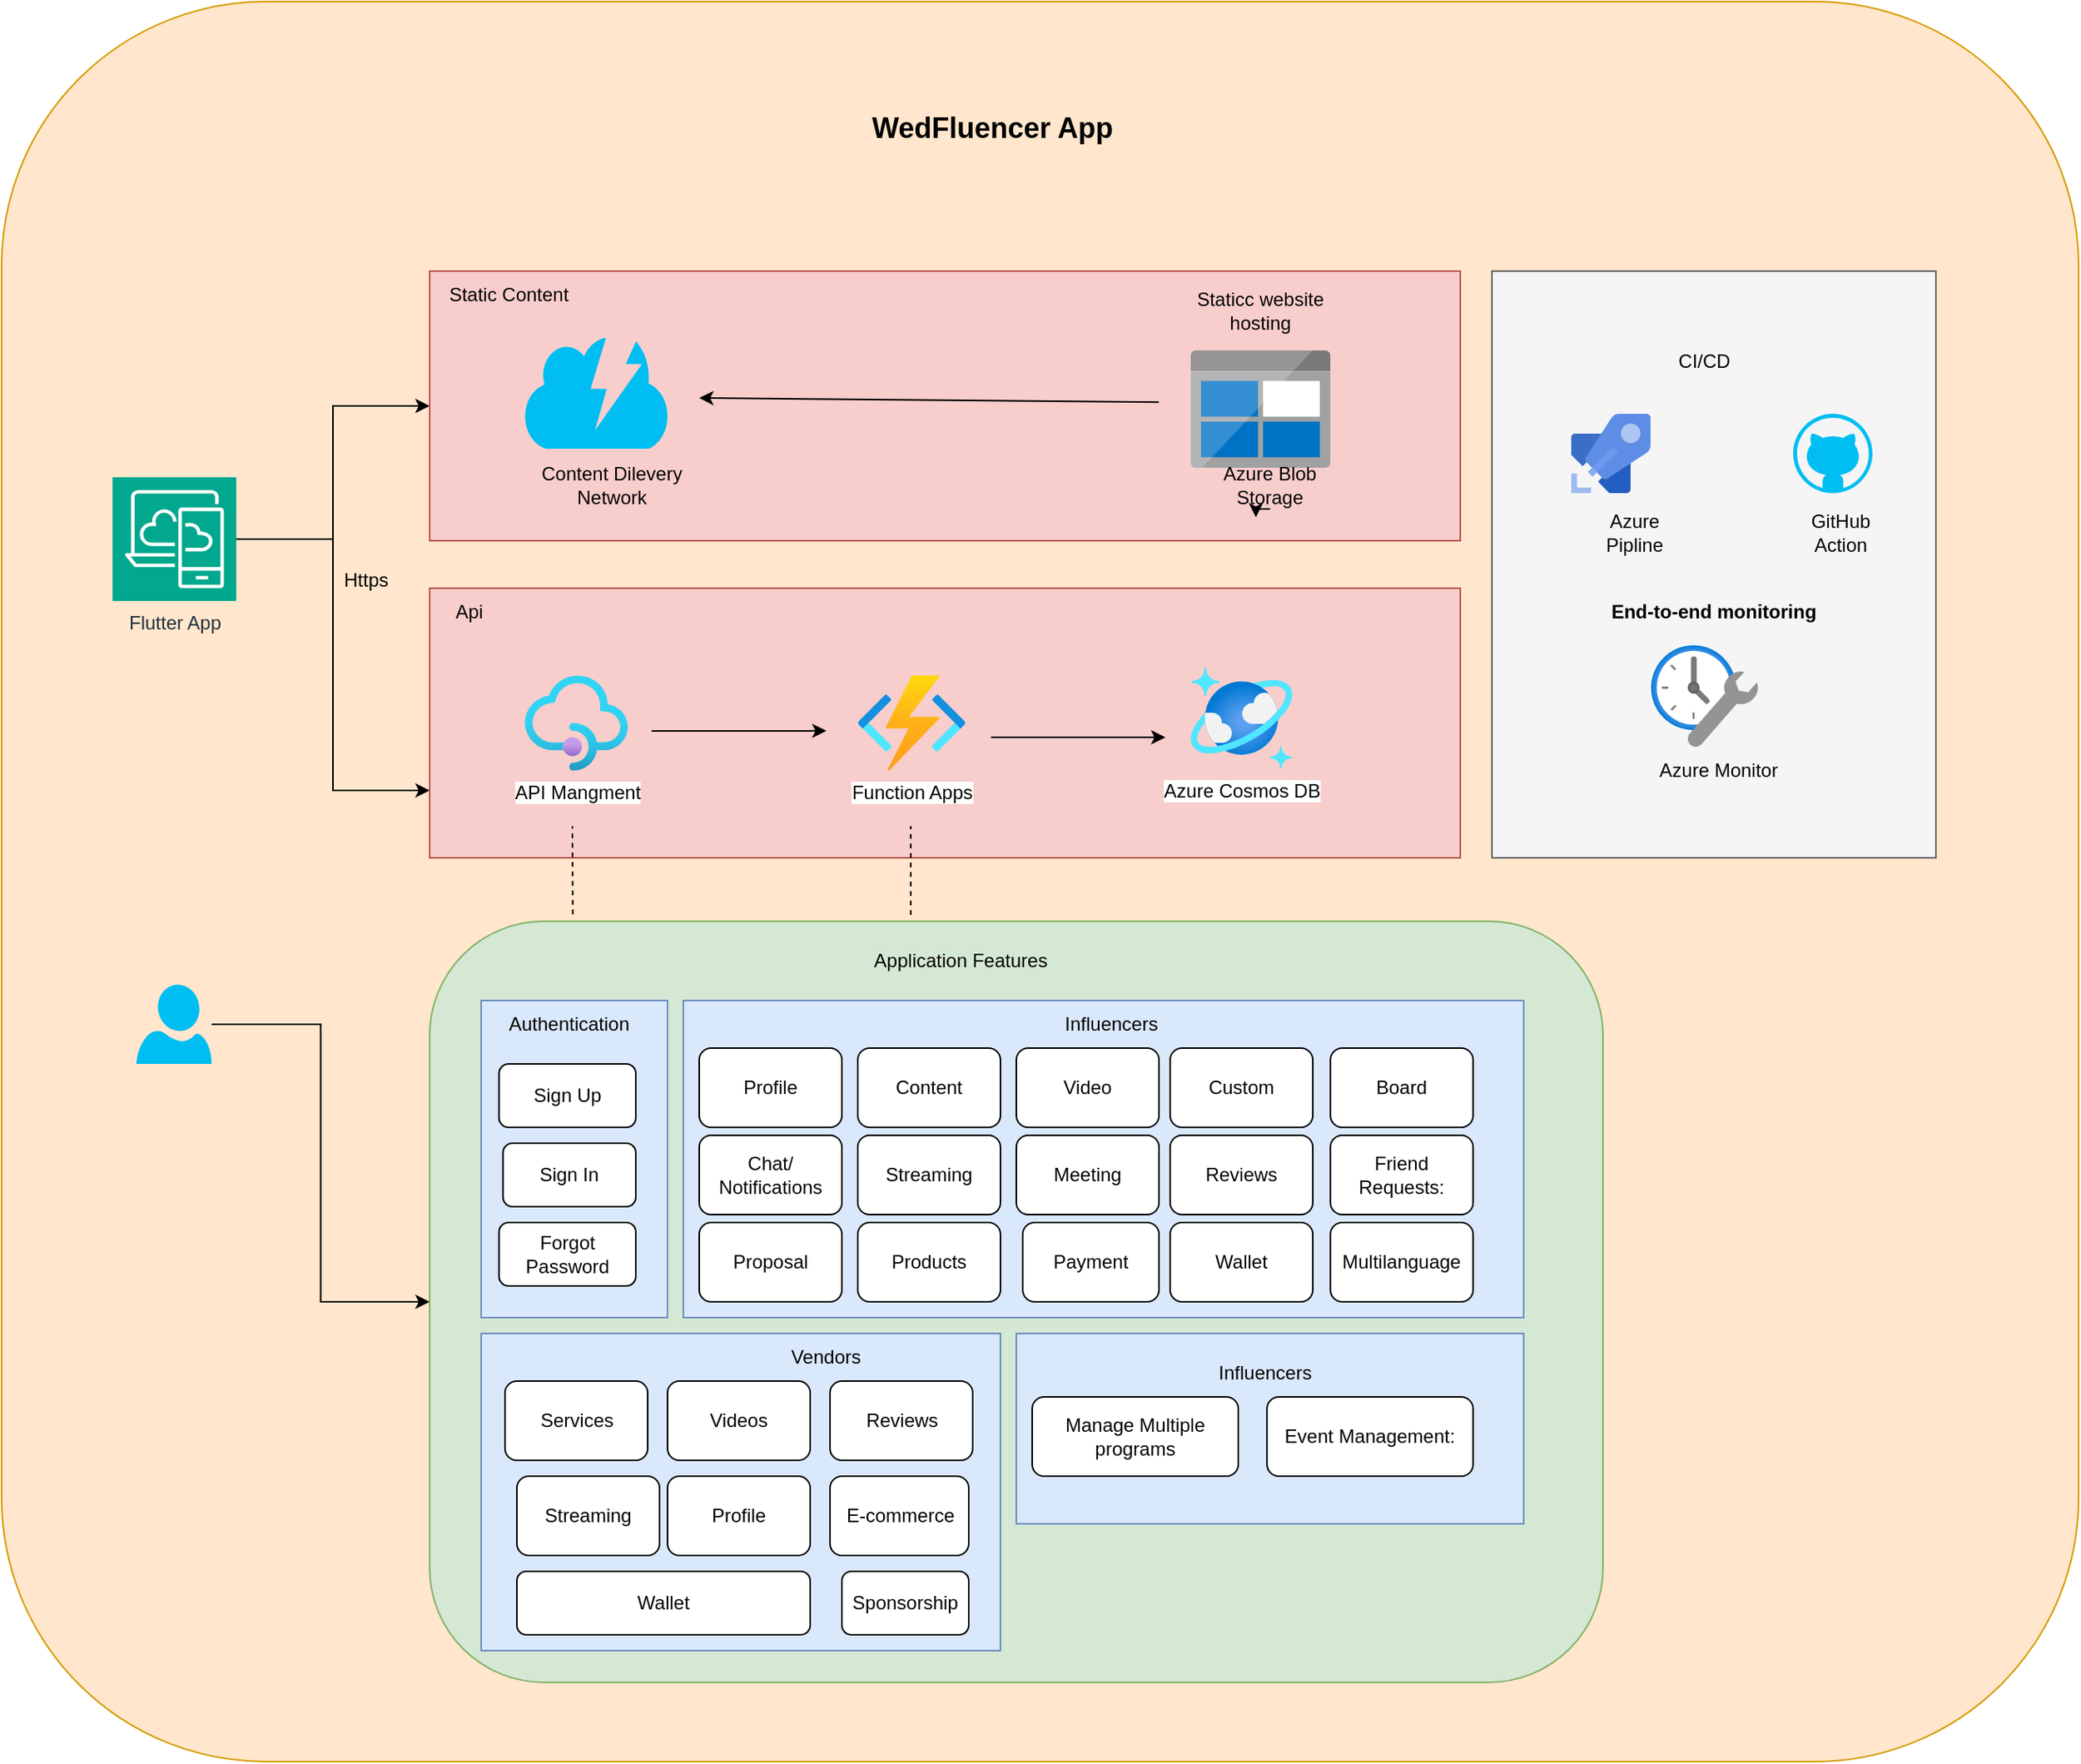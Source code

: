 <mxfile version="22.0.8" type="github">
  <diagram name="Page-1" id="8taoyjs-QUBEsXyyqBqw">
    <mxGraphModel dx="2840" dy="2335" grid="1" gridSize="10" guides="1" tooltips="1" connect="1" arrows="1" fold="1" page="1" pageScale="1" pageWidth="850" pageHeight="1100" math="0" shadow="0">
      <root>
        <mxCell id="0" />
        <mxCell id="1" parent="0" />
        <mxCell id="daoT6OAxx24oOpccv14M-5" value="" style="rounded=1;whiteSpace=wrap;html=1;fillColor=#ffe6cc;strokeColor=#d79b00;" vertex="1" parent="1">
          <mxGeometry x="-20" y="-90" width="1310" height="1110" as="geometry" />
        </mxCell>
        <mxCell id="daoT6OAxx24oOpccv14M-6" style="edgeStyle=orthogonalEdgeStyle;rounded=0;orthogonalLoop=1;jettySize=auto;html=1;" edge="1" parent="1" source="daoT6OAxx24oOpccv14M-1" target="daoT6OAxx24oOpccv14M-2">
          <mxGeometry relative="1" as="geometry" />
        </mxCell>
        <mxCell id="daoT6OAxx24oOpccv14M-7" style="edgeStyle=orthogonalEdgeStyle;rounded=0;orthogonalLoop=1;jettySize=auto;html=1;entryX=0;entryY=0.75;entryDx=0;entryDy=0;" edge="1" parent="1" source="daoT6OAxx24oOpccv14M-1" target="daoT6OAxx24oOpccv14M-3">
          <mxGeometry relative="1" as="geometry" />
        </mxCell>
        <mxCell id="daoT6OAxx24oOpccv14M-1" value="Flutter App" style="sketch=0;points=[[0,0,0],[0.25,0,0],[0.5,0,0],[0.75,0,0],[1,0,0],[0,1,0],[0.25,1,0],[0.5,1,0],[0.75,1,0],[1,1,0],[0,0.25,0],[0,0.5,0],[0,0.75,0],[1,0.25,0],[1,0.5,0],[1,0.75,0]];outlineConnect=0;fontColor=#232F3E;fillColor=#01A88D;strokeColor=#ffffff;dashed=0;verticalLabelPosition=bottom;verticalAlign=top;align=center;html=1;fontSize=12;fontStyle=0;aspect=fixed;shape=mxgraph.aws4.resourceIcon;resIcon=mxgraph.aws4.desktop_and_app_streaming;" vertex="1" parent="1">
          <mxGeometry x="50" y="210" width="78" height="78" as="geometry" />
        </mxCell>
        <mxCell id="daoT6OAxx24oOpccv14M-2" value="" style="rounded=0;whiteSpace=wrap;html=1;fillColor=#f8cecc;strokeColor=#b85450;" vertex="1" parent="1">
          <mxGeometry x="250" y="80" width="650" height="170" as="geometry" />
        </mxCell>
        <mxCell id="daoT6OAxx24oOpccv14M-3" value="" style="rounded=0;whiteSpace=wrap;html=1;fillColor=#f8cecc;strokeColor=#b85450;" vertex="1" parent="1">
          <mxGeometry x="250" y="280" width="650" height="170" as="geometry" />
        </mxCell>
        <mxCell id="daoT6OAxx24oOpccv14M-4" value="" style="rounded=0;whiteSpace=wrap;html=1;fillColor=#f5f5f5;fontColor=#333333;strokeColor=#666666;" vertex="1" parent="1">
          <mxGeometry x="920" y="80" width="280" height="370" as="geometry" />
        </mxCell>
        <mxCell id="daoT6OAxx24oOpccv14M-8" value="" style="verticalLabelPosition=bottom;html=1;verticalAlign=top;align=center;strokeColor=none;fillColor=#00BEF2;shape=mxgraph.azure.content_delivery_network;" vertex="1" parent="1">
          <mxGeometry x="310" y="122" width="90" height="70" as="geometry" />
        </mxCell>
        <mxCell id="daoT6OAxx24oOpccv14M-9" value="" style="image;sketch=0;aspect=fixed;html=1;points=[];align=center;fontSize=12;image=img/lib/mscae/BlobBlock.svg;" vertex="1" parent="1">
          <mxGeometry x="730" y="130" width="88.1" height="74" as="geometry" />
        </mxCell>
        <mxCell id="daoT6OAxx24oOpccv14M-12" value="Static Content" style="text;html=1;strokeColor=none;fillColor=none;align=center;verticalAlign=middle;whiteSpace=wrap;rounded=0;" vertex="1" parent="1">
          <mxGeometry x="260" y="80" width="80" height="30" as="geometry" />
        </mxCell>
        <mxCell id="daoT6OAxx24oOpccv14M-13" value="Api" style="text;html=1;strokeColor=none;fillColor=none;align=center;verticalAlign=middle;whiteSpace=wrap;rounded=0;" vertex="1" parent="1">
          <mxGeometry x="245" y="280" width="60" height="30" as="geometry" />
        </mxCell>
        <mxCell id="daoT6OAxx24oOpccv14M-14" value="Azure Monitor" style="text;html=1;strokeColor=none;fillColor=none;align=center;verticalAlign=middle;whiteSpace=wrap;rounded=0;" vertex="1" parent="1">
          <mxGeometry x="1010" y="380" width="106" height="30" as="geometry" />
        </mxCell>
        <mxCell id="daoT6OAxx24oOpccv14M-15" value="GitHub Action" style="text;html=1;strokeColor=none;fillColor=none;align=center;verticalAlign=middle;whiteSpace=wrap;rounded=0;" vertex="1" parent="1">
          <mxGeometry x="1110" y="230" width="60" height="30" as="geometry" />
        </mxCell>
        <mxCell id="daoT6OAxx24oOpccv14M-16" value="Azure Pipline" style="text;html=1;strokeColor=none;fillColor=none;align=center;verticalAlign=middle;whiteSpace=wrap;rounded=0;" vertex="1" parent="1">
          <mxGeometry x="980" y="230" width="60" height="30" as="geometry" />
        </mxCell>
        <mxCell id="daoT6OAxx24oOpccv14M-17" value="Content Dilevery Network" style="text;html=1;strokeColor=none;fillColor=none;align=center;verticalAlign=middle;whiteSpace=wrap;rounded=0;" vertex="1" parent="1">
          <mxGeometry x="305" y="200" width="120" height="30" as="geometry" />
        </mxCell>
        <mxCell id="daoT6OAxx24oOpccv14M-18" value="Azure Blob Storage" style="text;html=1;strokeColor=none;fillColor=none;align=center;verticalAlign=middle;whiteSpace=wrap;rounded=0;" vertex="1" parent="1">
          <mxGeometry x="730" y="200" width="100" height="30" as="geometry" />
        </mxCell>
        <mxCell id="daoT6OAxx24oOpccv14M-19" value="Staticc website hosting&lt;br&gt;" style="text;html=1;strokeColor=none;fillColor=none;align=center;verticalAlign=middle;whiteSpace=wrap;rounded=0;" vertex="1" parent="1">
          <mxGeometry x="714.05" y="90" width="120" height="30" as="geometry" />
        </mxCell>
        <mxCell id="daoT6OAxx24oOpccv14M-20" value="" style="image;sketch=0;aspect=fixed;html=1;points=[];align=center;fontSize=12;image=img/lib/mscae/Azure_Pipelines.svg;" vertex="1" parent="1">
          <mxGeometry x="970" y="170" width="50" height="50" as="geometry" />
        </mxCell>
        <mxCell id="daoT6OAxx24oOpccv14M-21" value="" style="verticalLabelPosition=bottom;html=1;verticalAlign=top;align=center;strokeColor=none;fillColor=#00BEF2;shape=mxgraph.azure.github_code;pointerEvents=1;" vertex="1" parent="1">
          <mxGeometry x="1110" y="170" width="50" height="50" as="geometry" />
        </mxCell>
        <mxCell id="daoT6OAxx24oOpccv14M-22" value="" style="image;aspect=fixed;html=1;points=[];align=center;fontSize=12;image=img/lib/azure2/compute/Maintenance_Configuration.svg;" vertex="1" parent="1">
          <mxGeometry x="1020" y="316" width="68" height="64" as="geometry" />
        </mxCell>
        <mxCell id="daoT6OAxx24oOpccv14M-23" value="CI/CD" style="text;html=1;strokeColor=none;fillColor=none;align=center;verticalAlign=middle;whiteSpace=wrap;rounded=0;" vertex="1" parent="1">
          <mxGeometry x="1024" y="122" width="60" height="30" as="geometry" />
        </mxCell>
        <mxCell id="daoT6OAxx24oOpccv14M-29" value="&lt;b&gt;End-to-end monitoring&lt;/b&gt;" style="text;html=1;strokeColor=none;fillColor=none;align=center;verticalAlign=middle;whiteSpace=wrap;rounded=0;" vertex="1" parent="1">
          <mxGeometry x="993" y="280" width="134" height="30" as="geometry" />
        </mxCell>
        <mxCell id="daoT6OAxx24oOpccv14M-30" value="API Mangment" style="image;aspect=fixed;html=1;points=[];align=center;fontSize=12;image=img/lib/azure2/app_services/API_Management_Services.svg;" vertex="1" parent="1">
          <mxGeometry x="310" y="335" width="65" height="60" as="geometry" />
        </mxCell>
        <mxCell id="daoT6OAxx24oOpccv14M-31" value="Function Apps" style="image;aspect=fixed;html=1;points=[];align=center;fontSize=12;image=img/lib/azure2/compute/Function_Apps.svg;" vertex="1" parent="1">
          <mxGeometry x="520" y="335" width="68" height="60" as="geometry" />
        </mxCell>
        <mxCell id="daoT6OAxx24oOpccv14M-32" value="Azure Cosmos DB" style="image;aspect=fixed;html=1;points=[];align=center;fontSize=12;image=img/lib/azure2/databases/Azure_Cosmos_DB.svg;" vertex="1" parent="1">
          <mxGeometry x="730" y="330" width="64" height="64" as="geometry" />
        </mxCell>
        <mxCell id="daoT6OAxx24oOpccv14M-33" value="" style="endArrow=classic;html=1;rounded=0;entryX=0.385;entryY=0.529;entryDx=0;entryDy=0;entryPerimeter=0;" edge="1" parent="1" target="daoT6OAxx24oOpccv14M-3">
          <mxGeometry width="50" height="50" relative="1" as="geometry">
            <mxPoint x="390" y="370" as="sourcePoint" />
            <mxPoint x="440" y="320" as="targetPoint" />
          </mxGeometry>
        </mxCell>
        <mxCell id="daoT6OAxx24oOpccv14M-35" value="" style="endArrow=classic;html=1;rounded=0;entryX=0.385;entryY=0.529;entryDx=0;entryDy=0;entryPerimeter=0;" edge="1" parent="1">
          <mxGeometry width="50" height="50" relative="1" as="geometry">
            <mxPoint x="604.05" y="374" as="sourcePoint" />
            <mxPoint x="714.05" y="374" as="targetPoint" />
          </mxGeometry>
        </mxCell>
        <mxCell id="daoT6OAxx24oOpccv14M-36" value="" style="endArrow=classic;html=1;rounded=0;" edge="1" parent="1">
          <mxGeometry width="50" height="50" relative="1" as="geometry">
            <mxPoint x="709.86" y="162.68" as="sourcePoint" />
            <mxPoint x="420" y="160" as="targetPoint" />
          </mxGeometry>
        </mxCell>
        <mxCell id="daoT6OAxx24oOpccv14M-38" style="edgeStyle=orthogonalEdgeStyle;rounded=0;orthogonalLoop=1;jettySize=auto;html=1;exitX=0.5;exitY=1;exitDx=0;exitDy=0;entryX=0.411;entryY=1.176;entryDx=0;entryDy=0;entryPerimeter=0;" edge="1" parent="1" source="daoT6OAxx24oOpccv14M-18" target="daoT6OAxx24oOpccv14M-18">
          <mxGeometry relative="1" as="geometry" />
        </mxCell>
        <mxCell id="daoT6OAxx24oOpccv14M-39" value="" style="rounded=1;whiteSpace=wrap;html=1;fillColor=#d5e8d4;strokeColor=#82b366;" vertex="1" parent="1">
          <mxGeometry x="250" y="490" width="740" height="480" as="geometry" />
        </mxCell>
        <mxCell id="daoT6OAxx24oOpccv14M-81" value="" style="rounded=0;whiteSpace=wrap;html=1;fillColor=#dae8fc;strokeColor=#6c8ebf;" vertex="1" parent="1">
          <mxGeometry x="282.5" y="540" width="117.5" height="200" as="geometry" />
        </mxCell>
        <mxCell id="daoT6OAxx24oOpccv14M-83" value="Forgot Password" style="rounded=1;whiteSpace=wrap;html=1;" vertex="1" parent="1">
          <mxGeometry x="293.75" y="680" width="86.25" height="40" as="geometry" />
        </mxCell>
        <mxCell id="daoT6OAxx24oOpccv14M-84" value="Sign In" style="rounded=1;whiteSpace=wrap;html=1;" vertex="1" parent="1">
          <mxGeometry x="296.25" y="630" width="83.75" height="40" as="geometry" />
        </mxCell>
        <mxCell id="daoT6OAxx24oOpccv14M-85" value="Sign Up" style="rounded=1;whiteSpace=wrap;html=1;" vertex="1" parent="1">
          <mxGeometry x="293.75" y="580" width="86.25" height="40" as="geometry" />
        </mxCell>
        <mxCell id="daoT6OAxx24oOpccv14M-87" value="Authentication" style="text;html=1;strokeColor=none;fillColor=none;align=center;verticalAlign=middle;whiteSpace=wrap;rounded=0;" vertex="1" parent="1">
          <mxGeometry x="308.13" y="540" width="60" height="30" as="geometry" />
        </mxCell>
        <mxCell id="daoT6OAxx24oOpccv14M-88" value="" style="rounded=0;whiteSpace=wrap;html=1;fillColor=#dae8fc;strokeColor=#6c8ebf;" vertex="1" parent="1">
          <mxGeometry x="410" y="540" width="530" height="200" as="geometry" />
        </mxCell>
        <mxCell id="daoT6OAxx24oOpccv14M-95" value="Payment" style="rounded=1;whiteSpace=wrap;html=1;" vertex="1" parent="1">
          <mxGeometry x="624.05" y="680" width="85.95" height="50" as="geometry" />
        </mxCell>
        <mxCell id="daoT6OAxx24oOpccv14M-96" value="Chat/&lt;br&gt;Notifications" style="rounded=1;whiteSpace=wrap;html=1;" vertex="1" parent="1">
          <mxGeometry x="420" y="625" width="90" height="50" as="geometry" />
        </mxCell>
        <mxCell id="daoT6OAxx24oOpccv14M-97" value="Video" style="rounded=1;whiteSpace=wrap;html=1;" vertex="1" parent="1">
          <mxGeometry x="620" y="570" width="90" height="50" as="geometry" />
        </mxCell>
        <mxCell id="daoT6OAxx24oOpccv14M-98" value="Content" style="rounded=1;whiteSpace=wrap;html=1;" vertex="1" parent="1">
          <mxGeometry x="520" y="570" width="90" height="50" as="geometry" />
        </mxCell>
        <mxCell id="daoT6OAxx24oOpccv14M-99" value="Profile" style="rounded=1;whiteSpace=wrap;html=1;" vertex="1" parent="1">
          <mxGeometry x="420" y="570" width="90" height="50" as="geometry" />
        </mxCell>
        <mxCell id="daoT6OAxx24oOpccv14M-100" value="Products" style="rounded=1;whiteSpace=wrap;html=1;" vertex="1" parent="1">
          <mxGeometry x="520" y="680" width="90" height="50" as="geometry" />
        </mxCell>
        <mxCell id="daoT6OAxx24oOpccv14M-101" value="Proposal" style="rounded=1;whiteSpace=wrap;html=1;" vertex="1" parent="1">
          <mxGeometry x="420" y="680" width="90" height="50" as="geometry" />
        </mxCell>
        <mxCell id="daoT6OAxx24oOpccv14M-102" value="Streaming" style="rounded=1;whiteSpace=wrap;html=1;" vertex="1" parent="1">
          <mxGeometry x="520" y="625" width="90" height="50" as="geometry" />
        </mxCell>
        <mxCell id="daoT6OAxx24oOpccv14M-103" value="Meeting" style="rounded=1;whiteSpace=wrap;html=1;" vertex="1" parent="1">
          <mxGeometry x="620.0" y="625" width="90" height="50" as="geometry" />
        </mxCell>
        <mxCell id="daoT6OAxx24oOpccv14M-107" value="Custom" style="rounded=1;whiteSpace=wrap;html=1;" vertex="1" parent="1">
          <mxGeometry x="717" y="570" width="90" height="50" as="geometry" />
        </mxCell>
        <mxCell id="daoT6OAxx24oOpccv14M-108" value="Reviews" style="rounded=1;whiteSpace=wrap;html=1;" vertex="1" parent="1">
          <mxGeometry x="717" y="625" width="90" height="50" as="geometry" />
        </mxCell>
        <mxCell id="daoT6OAxx24oOpccv14M-109" value="Wallet" style="rounded=1;whiteSpace=wrap;html=1;" vertex="1" parent="1">
          <mxGeometry x="717" y="680" width="90" height="50" as="geometry" />
        </mxCell>
        <mxCell id="daoT6OAxx24oOpccv14M-110" value="Board" style="rounded=1;whiteSpace=wrap;html=1;" vertex="1" parent="1">
          <mxGeometry x="818.1" y="570" width="90" height="50" as="geometry" />
        </mxCell>
        <mxCell id="daoT6OAxx24oOpccv14M-111" value="Friend Requests:" style="rounded=1;whiteSpace=wrap;html=1;" vertex="1" parent="1">
          <mxGeometry x="818.1" y="625" width="90" height="50" as="geometry" />
        </mxCell>
        <mxCell id="daoT6OAxx24oOpccv14M-112" value="Multilanguage" style="rounded=1;whiteSpace=wrap;html=1;" vertex="1" parent="1">
          <mxGeometry x="818.1" y="680" width="90" height="50" as="geometry" />
        </mxCell>
        <mxCell id="daoT6OAxx24oOpccv14M-118" value="Influencers" style="text;html=1;strokeColor=none;fillColor=none;align=center;verticalAlign=middle;whiteSpace=wrap;rounded=0;" vertex="1" parent="1">
          <mxGeometry x="650" y="540" width="60" height="30" as="geometry" />
        </mxCell>
        <mxCell id="daoT6OAxx24oOpccv14M-119" value="" style="rounded=0;whiteSpace=wrap;html=1;fillColor=#dae8fc;strokeColor=#6c8ebf;" vertex="1" parent="1">
          <mxGeometry x="282.5" y="750" width="327.5" height="200" as="geometry" />
        </mxCell>
        <mxCell id="daoT6OAxx24oOpccv14M-120" value="Vendors" style="text;html=1;strokeColor=none;fillColor=none;align=center;verticalAlign=middle;whiteSpace=wrap;rounded=0;" vertex="1" parent="1">
          <mxGeometry x="470" y="750" width="60" height="30" as="geometry" />
        </mxCell>
        <mxCell id="daoT6OAxx24oOpccv14M-121" value="Services" style="rounded=1;whiteSpace=wrap;html=1;" vertex="1" parent="1">
          <mxGeometry x="297.5" y="780" width="90" height="50" as="geometry" />
        </mxCell>
        <mxCell id="daoT6OAxx24oOpccv14M-122" value="Reviews" style="rounded=1;whiteSpace=wrap;html=1;" vertex="1" parent="1">
          <mxGeometry x="502.5" y="780" width="90" height="50" as="geometry" />
        </mxCell>
        <mxCell id="daoT6OAxx24oOpccv14M-123" value="Videos" style="rounded=1;whiteSpace=wrap;html=1;" vertex="1" parent="1">
          <mxGeometry x="400" y="780" width="90" height="50" as="geometry" />
        </mxCell>
        <mxCell id="daoT6OAxx24oOpccv14M-124" value="Streaming" style="rounded=1;whiteSpace=wrap;html=1;" vertex="1" parent="1">
          <mxGeometry x="305" y="840" width="90" height="50" as="geometry" />
        </mxCell>
        <mxCell id="daoT6OAxx24oOpccv14M-126" value="Profile" style="rounded=1;whiteSpace=wrap;html=1;" vertex="1" parent="1">
          <mxGeometry x="400" y="840" width="90" height="50" as="geometry" />
        </mxCell>
        <mxCell id="daoT6OAxx24oOpccv14M-128" value="Wallet" style="rounded=1;whiteSpace=wrap;html=1;" vertex="1" parent="1">
          <mxGeometry x="305" y="900" width="185" height="40" as="geometry" />
        </mxCell>
        <mxCell id="daoT6OAxx24oOpccv14M-129" value="Sponsorship" style="rounded=1;whiteSpace=wrap;html=1;" vertex="1" parent="1">
          <mxGeometry x="510" y="900" width="80" height="40" as="geometry" />
        </mxCell>
        <mxCell id="daoT6OAxx24oOpccv14M-130" value="E-commerce" style="rounded=1;whiteSpace=wrap;html=1;" vertex="1" parent="1">
          <mxGeometry x="502.5" y="840" width="87.5" height="50" as="geometry" />
        </mxCell>
        <mxCell id="daoT6OAxx24oOpccv14M-132" value="" style="rounded=0;whiteSpace=wrap;html=1;fillColor=#dae8fc;strokeColor=#6c8ebf;" vertex="1" parent="1">
          <mxGeometry x="620" y="750" width="320" height="120" as="geometry" />
        </mxCell>
        <mxCell id="daoT6OAxx24oOpccv14M-133" value="Influencers" style="text;html=1;strokeColor=none;fillColor=none;align=center;verticalAlign=middle;whiteSpace=wrap;rounded=0;" vertex="1" parent="1">
          <mxGeometry x="747" y="760" width="60" height="30" as="geometry" />
        </mxCell>
        <mxCell id="daoT6OAxx24oOpccv14M-134" value="Manage Multiple programs" style="rounded=1;whiteSpace=wrap;html=1;" vertex="1" parent="1">
          <mxGeometry x="630" y="790" width="130" height="50" as="geometry" />
        </mxCell>
        <mxCell id="daoT6OAxx24oOpccv14M-135" value="Event Management:" style="rounded=1;whiteSpace=wrap;html=1;" vertex="1" parent="1">
          <mxGeometry x="778.1" y="790" width="130" height="50" as="geometry" />
        </mxCell>
        <mxCell id="daoT6OAxx24oOpccv14M-136" value="Application&amp;nbsp;Features" style="text;html=1;strokeColor=none;fillColor=none;align=center;verticalAlign=middle;whiteSpace=wrap;rounded=0;" vertex="1" parent="1">
          <mxGeometry x="510" y="500" width="150" height="30" as="geometry" />
        </mxCell>
        <mxCell id="daoT6OAxx24oOpccv14M-139" value="" style="endArrow=none;dashed=1;html=1;rounded=0;exitX=0.122;exitY=-0.009;exitDx=0;exitDy=0;exitPerimeter=0;" edge="1" parent="1" source="daoT6OAxx24oOpccv14M-39">
          <mxGeometry width="50" height="50" relative="1" as="geometry">
            <mxPoint x="290" y="480" as="sourcePoint" />
            <mxPoint x="340" y="430" as="targetPoint" />
          </mxGeometry>
        </mxCell>
        <mxCell id="daoT6OAxx24oOpccv14M-140" value="" style="endArrow=none;dashed=1;html=1;rounded=0;exitX=0.122;exitY=-0.009;exitDx=0;exitDy=0;exitPerimeter=0;" edge="1" parent="1">
          <mxGeometry width="50" height="50" relative="1" as="geometry">
            <mxPoint x="553.41" y="486" as="sourcePoint" />
            <mxPoint x="553.41" y="430" as="targetPoint" />
          </mxGeometry>
        </mxCell>
        <mxCell id="daoT6OAxx24oOpccv14M-143" style="edgeStyle=orthogonalEdgeStyle;rounded=0;orthogonalLoop=1;jettySize=auto;html=1;" edge="1" parent="1" source="daoT6OAxx24oOpccv14M-142" target="daoT6OAxx24oOpccv14M-39">
          <mxGeometry relative="1" as="geometry" />
        </mxCell>
        <mxCell id="daoT6OAxx24oOpccv14M-142" value="" style="verticalLabelPosition=bottom;html=1;verticalAlign=top;align=center;strokeColor=none;fillColor=#00BEF2;shape=mxgraph.azure.user;" vertex="1" parent="1">
          <mxGeometry x="65" y="530" width="47.5" height="50" as="geometry" />
        </mxCell>
        <mxCell id="daoT6OAxx24oOpccv14M-145" value="Https" style="text;html=1;strokeColor=none;fillColor=none;align=center;verticalAlign=middle;whiteSpace=wrap;rounded=0;" vertex="1" parent="1">
          <mxGeometry x="180" y="260" width="60" height="30" as="geometry" />
        </mxCell>
        <mxCell id="daoT6OAxx24oOpccv14M-147" value="&lt;font style=&quot;font-size: 18px;&quot;&gt;&lt;b&gt;WedFluencer App&lt;/b&gt;&lt;/font&gt;" style="text;html=1;strokeColor=none;fillColor=none;align=center;verticalAlign=middle;whiteSpace=wrap;rounded=0;" vertex="1" parent="1">
          <mxGeometry x="510" y="-30" width="190" height="40" as="geometry" />
        </mxCell>
      </root>
    </mxGraphModel>
  </diagram>
</mxfile>

